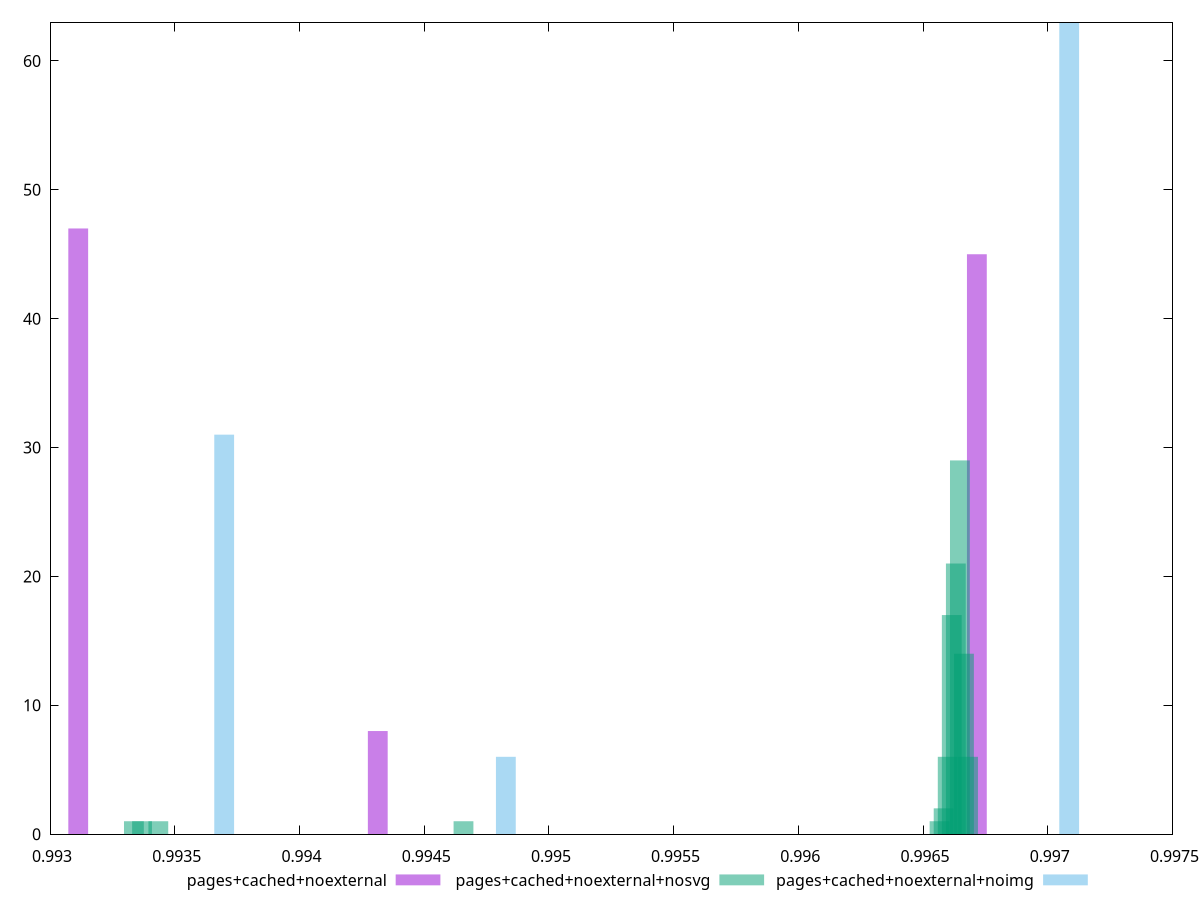 $_pagesCachedNoexternal <<EOF
0.9931131549665352 47
0.994314017306277 8
0.9967157419857609 45
EOF
$_pagesCachedNoexternalNosvg <<EOF
0.9965824952008263 2
0.9965988074818228 6
0.9933689758445138 1
0.9966151197628194 17
0.9966314320438159 21
0.9966477443248124 29
0.9966640566058089 14
0.9966803688868054 6
0.9965661829198298 1
0.994657646043238 1
0.9934342249684998 1
0.9933363512825207 1
EOF
$_pagesCachedNoexternalNoimg <<EOF
0.9970858777928037 63
0.9936982700539833 31
0.9948274726335901 6
EOF
set key outside below
set terminal pngcairo
set output "report_00005_2020-11-02T22-26-11.212Z/interactive/interactive_pages+cached+noexternal_pages+cached+noexternal+nosvg_pages+cached+noexternal+noimg+hist.png"
set boxwidth 0.00007945445652536965
set style fill transparent solid 0.5 noborder
set yrange [0:63]
plot $_pagesCachedNoexternal title "pages+cached+noexternal" with boxes ,$_pagesCachedNoexternalNosvg title "pages+cached+noexternal+nosvg" with boxes ,$_pagesCachedNoexternalNoimg title "pages+cached+noexternal+noimg" with boxes ,